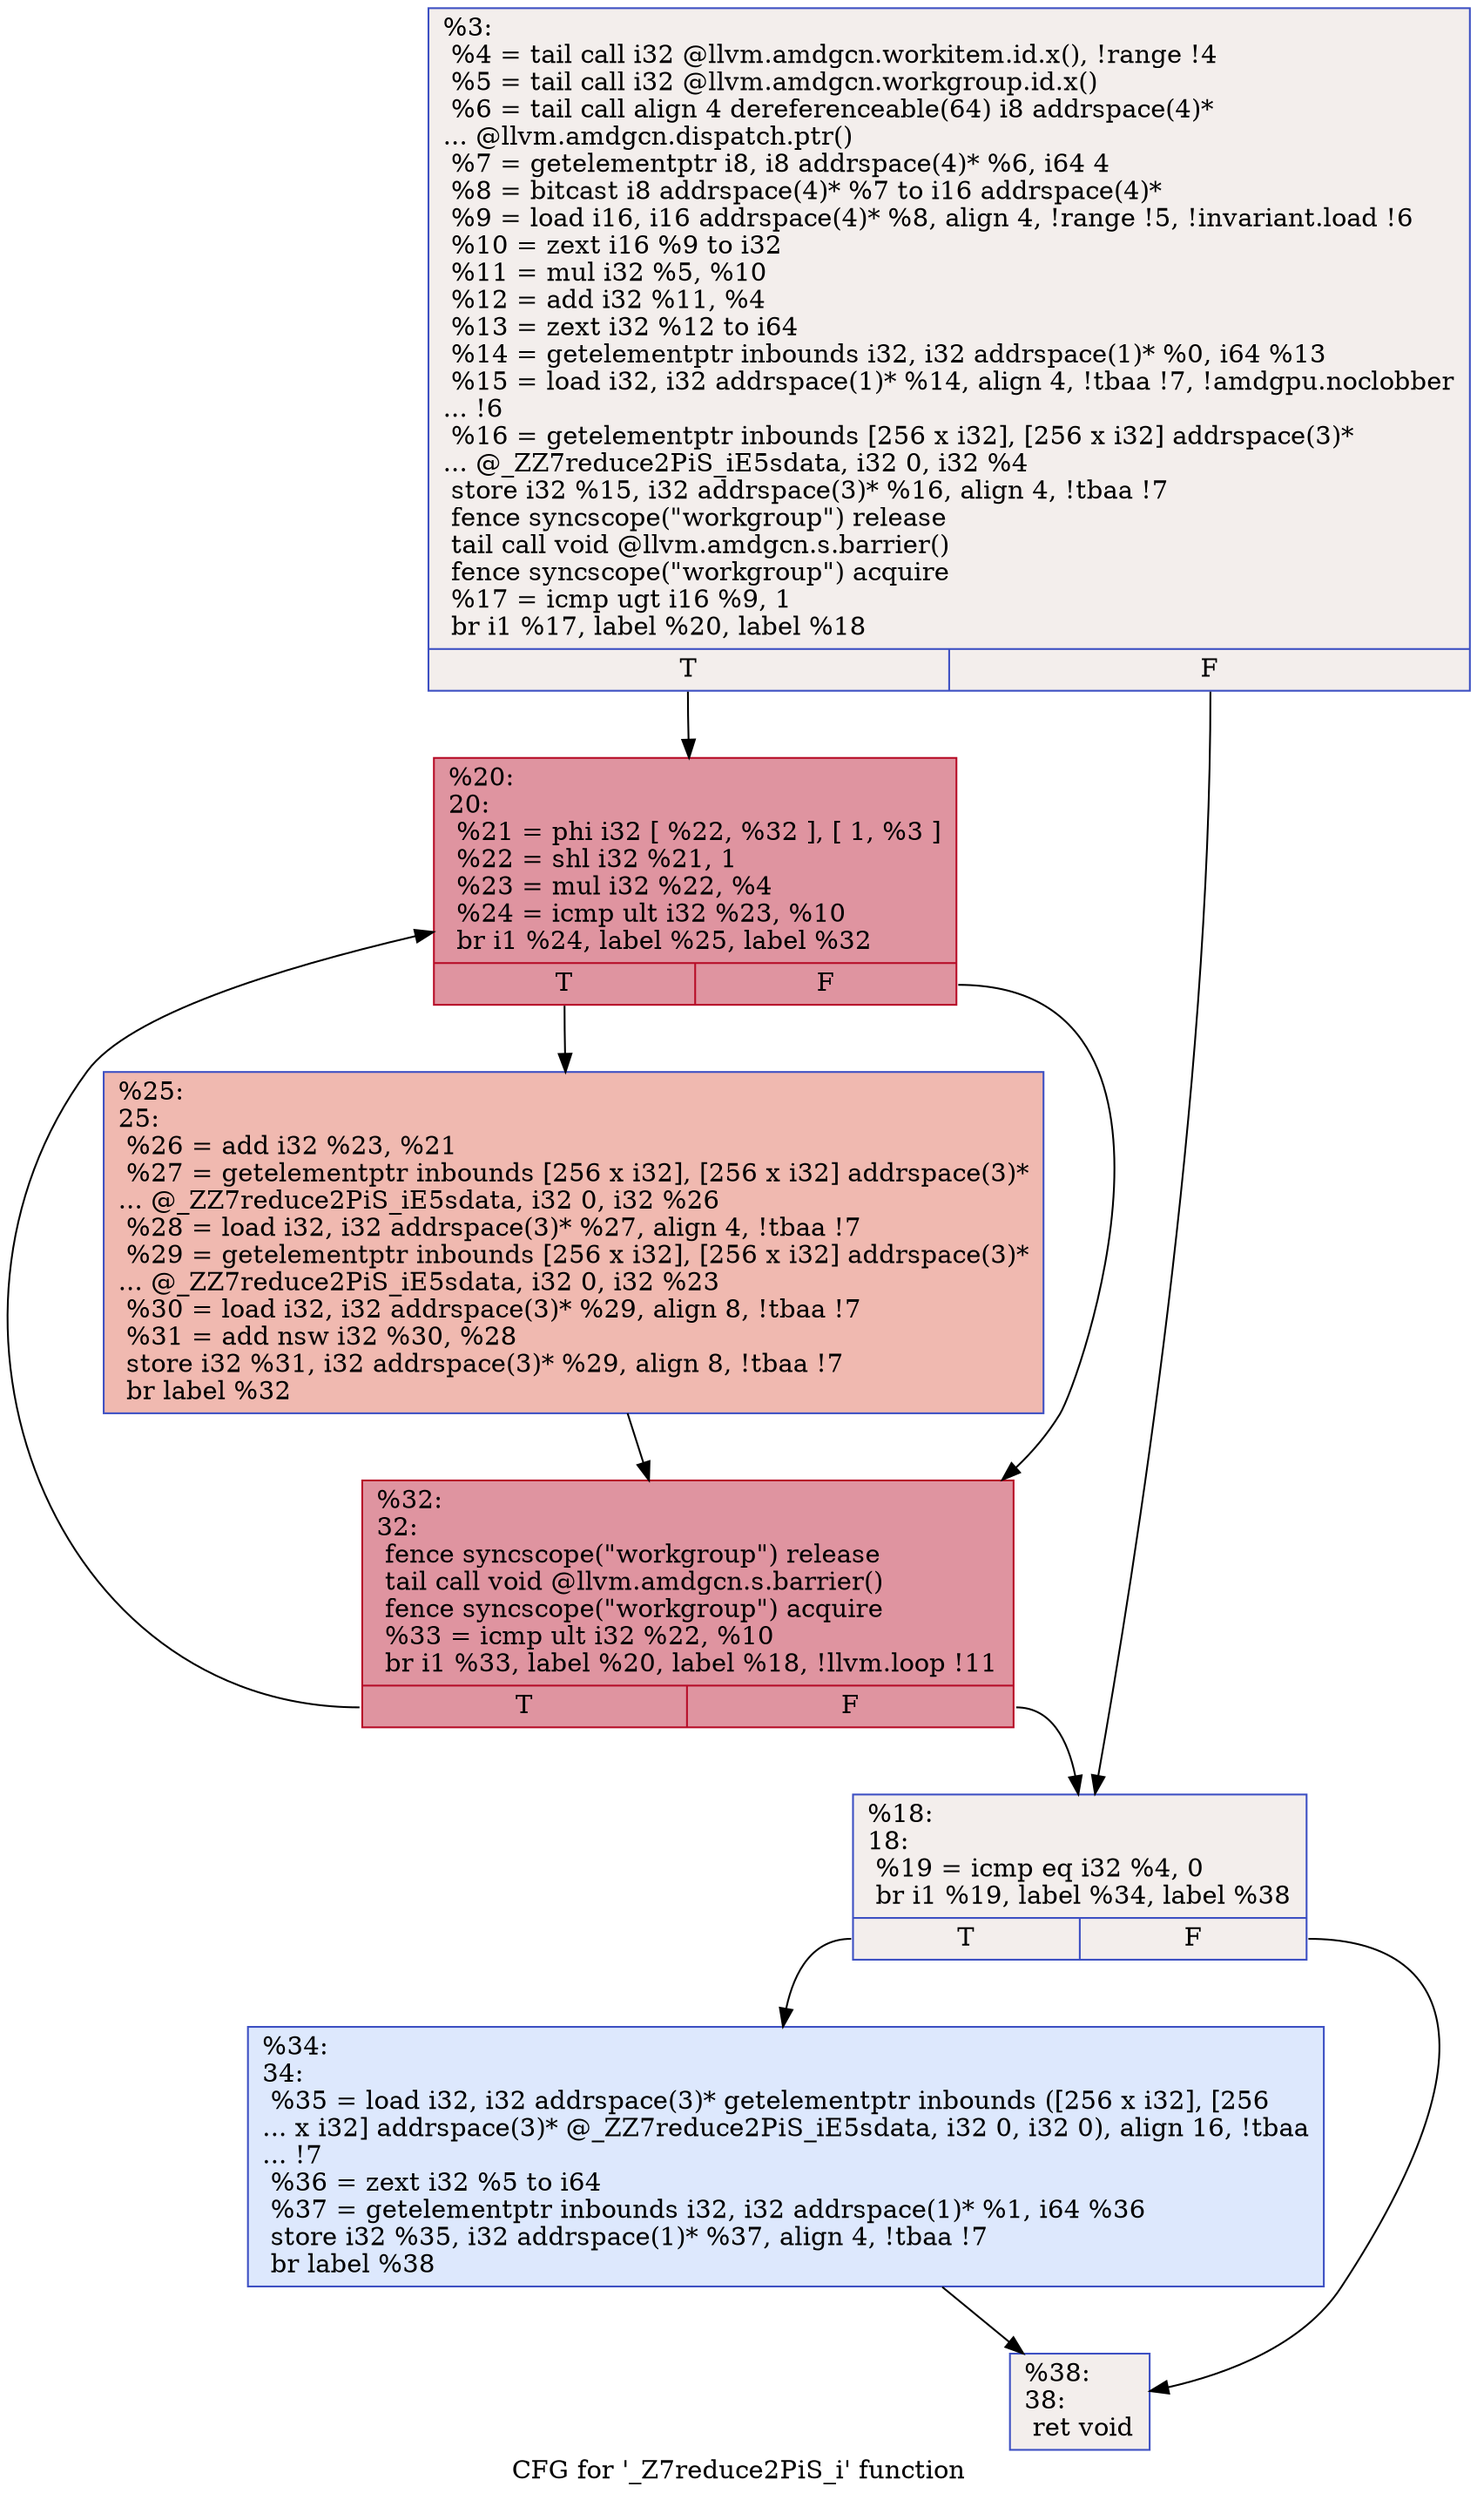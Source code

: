 digraph "CFG for '_Z7reduce2PiS_i' function" {
	label="CFG for '_Z7reduce2PiS_i' function";

	Node0x5cdb1e0 [shape=record,color="#3d50c3ff", style=filled, fillcolor="#e3d9d370",label="{%3:\l  %4 = tail call i32 @llvm.amdgcn.workitem.id.x(), !range !4\l  %5 = tail call i32 @llvm.amdgcn.workgroup.id.x()\l  %6 = tail call align 4 dereferenceable(64) i8 addrspace(4)*\l... @llvm.amdgcn.dispatch.ptr()\l  %7 = getelementptr i8, i8 addrspace(4)* %6, i64 4\l  %8 = bitcast i8 addrspace(4)* %7 to i16 addrspace(4)*\l  %9 = load i16, i16 addrspace(4)* %8, align 4, !range !5, !invariant.load !6\l  %10 = zext i16 %9 to i32\l  %11 = mul i32 %5, %10\l  %12 = add i32 %11, %4\l  %13 = zext i32 %12 to i64\l  %14 = getelementptr inbounds i32, i32 addrspace(1)* %0, i64 %13\l  %15 = load i32, i32 addrspace(1)* %14, align 4, !tbaa !7, !amdgpu.noclobber\l... !6\l  %16 = getelementptr inbounds [256 x i32], [256 x i32] addrspace(3)*\l... @_ZZ7reduce2PiS_iE5sdata, i32 0, i32 %4\l  store i32 %15, i32 addrspace(3)* %16, align 4, !tbaa !7\l  fence syncscope(\"workgroup\") release\l  tail call void @llvm.amdgcn.s.barrier()\l  fence syncscope(\"workgroup\") acquire\l  %17 = icmp ugt i16 %9, 1\l  br i1 %17, label %20, label %18\l|{<s0>T|<s1>F}}"];
	Node0x5cdb1e0:s0 -> Node0x5cde530;
	Node0x5cdb1e0:s1 -> Node0x5cde5c0;
	Node0x5cde5c0 [shape=record,color="#3d50c3ff", style=filled, fillcolor="#e3d9d370",label="{%18:\l18:                                               \l  %19 = icmp eq i32 %4, 0\l  br i1 %19, label %34, label %38\l|{<s0>T|<s1>F}}"];
	Node0x5cde5c0:s0 -> Node0x5cde790;
	Node0x5cde5c0:s1 -> Node0x5cde7e0;
	Node0x5cde530 [shape=record,color="#b70d28ff", style=filled, fillcolor="#b70d2870",label="{%20:\l20:                                               \l  %21 = phi i32 [ %22, %32 ], [ 1, %3 ]\l  %22 = shl i32 %21, 1\l  %23 = mul i32 %22, %4\l  %24 = icmp ult i32 %23, %10\l  br i1 %24, label %25, label %32\l|{<s0>T|<s1>F}}"];
	Node0x5cde530:s0 -> Node0x5cdec70;
	Node0x5cde530:s1 -> Node0x5cde950;
	Node0x5cdec70 [shape=record,color="#3d50c3ff", style=filled, fillcolor="#de614d70",label="{%25:\l25:                                               \l  %26 = add i32 %23, %21\l  %27 = getelementptr inbounds [256 x i32], [256 x i32] addrspace(3)*\l... @_ZZ7reduce2PiS_iE5sdata, i32 0, i32 %26\l  %28 = load i32, i32 addrspace(3)* %27, align 4, !tbaa !7\l  %29 = getelementptr inbounds [256 x i32], [256 x i32] addrspace(3)*\l... @_ZZ7reduce2PiS_iE5sdata, i32 0, i32 %23\l  %30 = load i32, i32 addrspace(3)* %29, align 8, !tbaa !7\l  %31 = add nsw i32 %30, %28\l  store i32 %31, i32 addrspace(3)* %29, align 8, !tbaa !7\l  br label %32\l}"];
	Node0x5cdec70 -> Node0x5cde950;
	Node0x5cde950 [shape=record,color="#b70d28ff", style=filled, fillcolor="#b70d2870",label="{%32:\l32:                                               \l  fence syncscope(\"workgroup\") release\l  tail call void @llvm.amdgcn.s.barrier()\l  fence syncscope(\"workgroup\") acquire\l  %33 = icmp ult i32 %22, %10\l  br i1 %33, label %20, label %18, !llvm.loop !11\l|{<s0>T|<s1>F}}"];
	Node0x5cde950:s0 -> Node0x5cde530;
	Node0x5cde950:s1 -> Node0x5cde5c0;
	Node0x5cde790 [shape=record,color="#3d50c3ff", style=filled, fillcolor="#b2ccfb70",label="{%34:\l34:                                               \l  %35 = load i32, i32 addrspace(3)* getelementptr inbounds ([256 x i32], [256\l... x i32] addrspace(3)* @_ZZ7reduce2PiS_iE5sdata, i32 0, i32 0), align 16, !tbaa\l... !7\l  %36 = zext i32 %5 to i64\l  %37 = getelementptr inbounds i32, i32 addrspace(1)* %1, i64 %36\l  store i32 %35, i32 addrspace(1)* %37, align 4, !tbaa !7\l  br label %38\l}"];
	Node0x5cde790 -> Node0x5cde7e0;
	Node0x5cde7e0 [shape=record,color="#3d50c3ff", style=filled, fillcolor="#e3d9d370",label="{%38:\l38:                                               \l  ret void\l}"];
}
